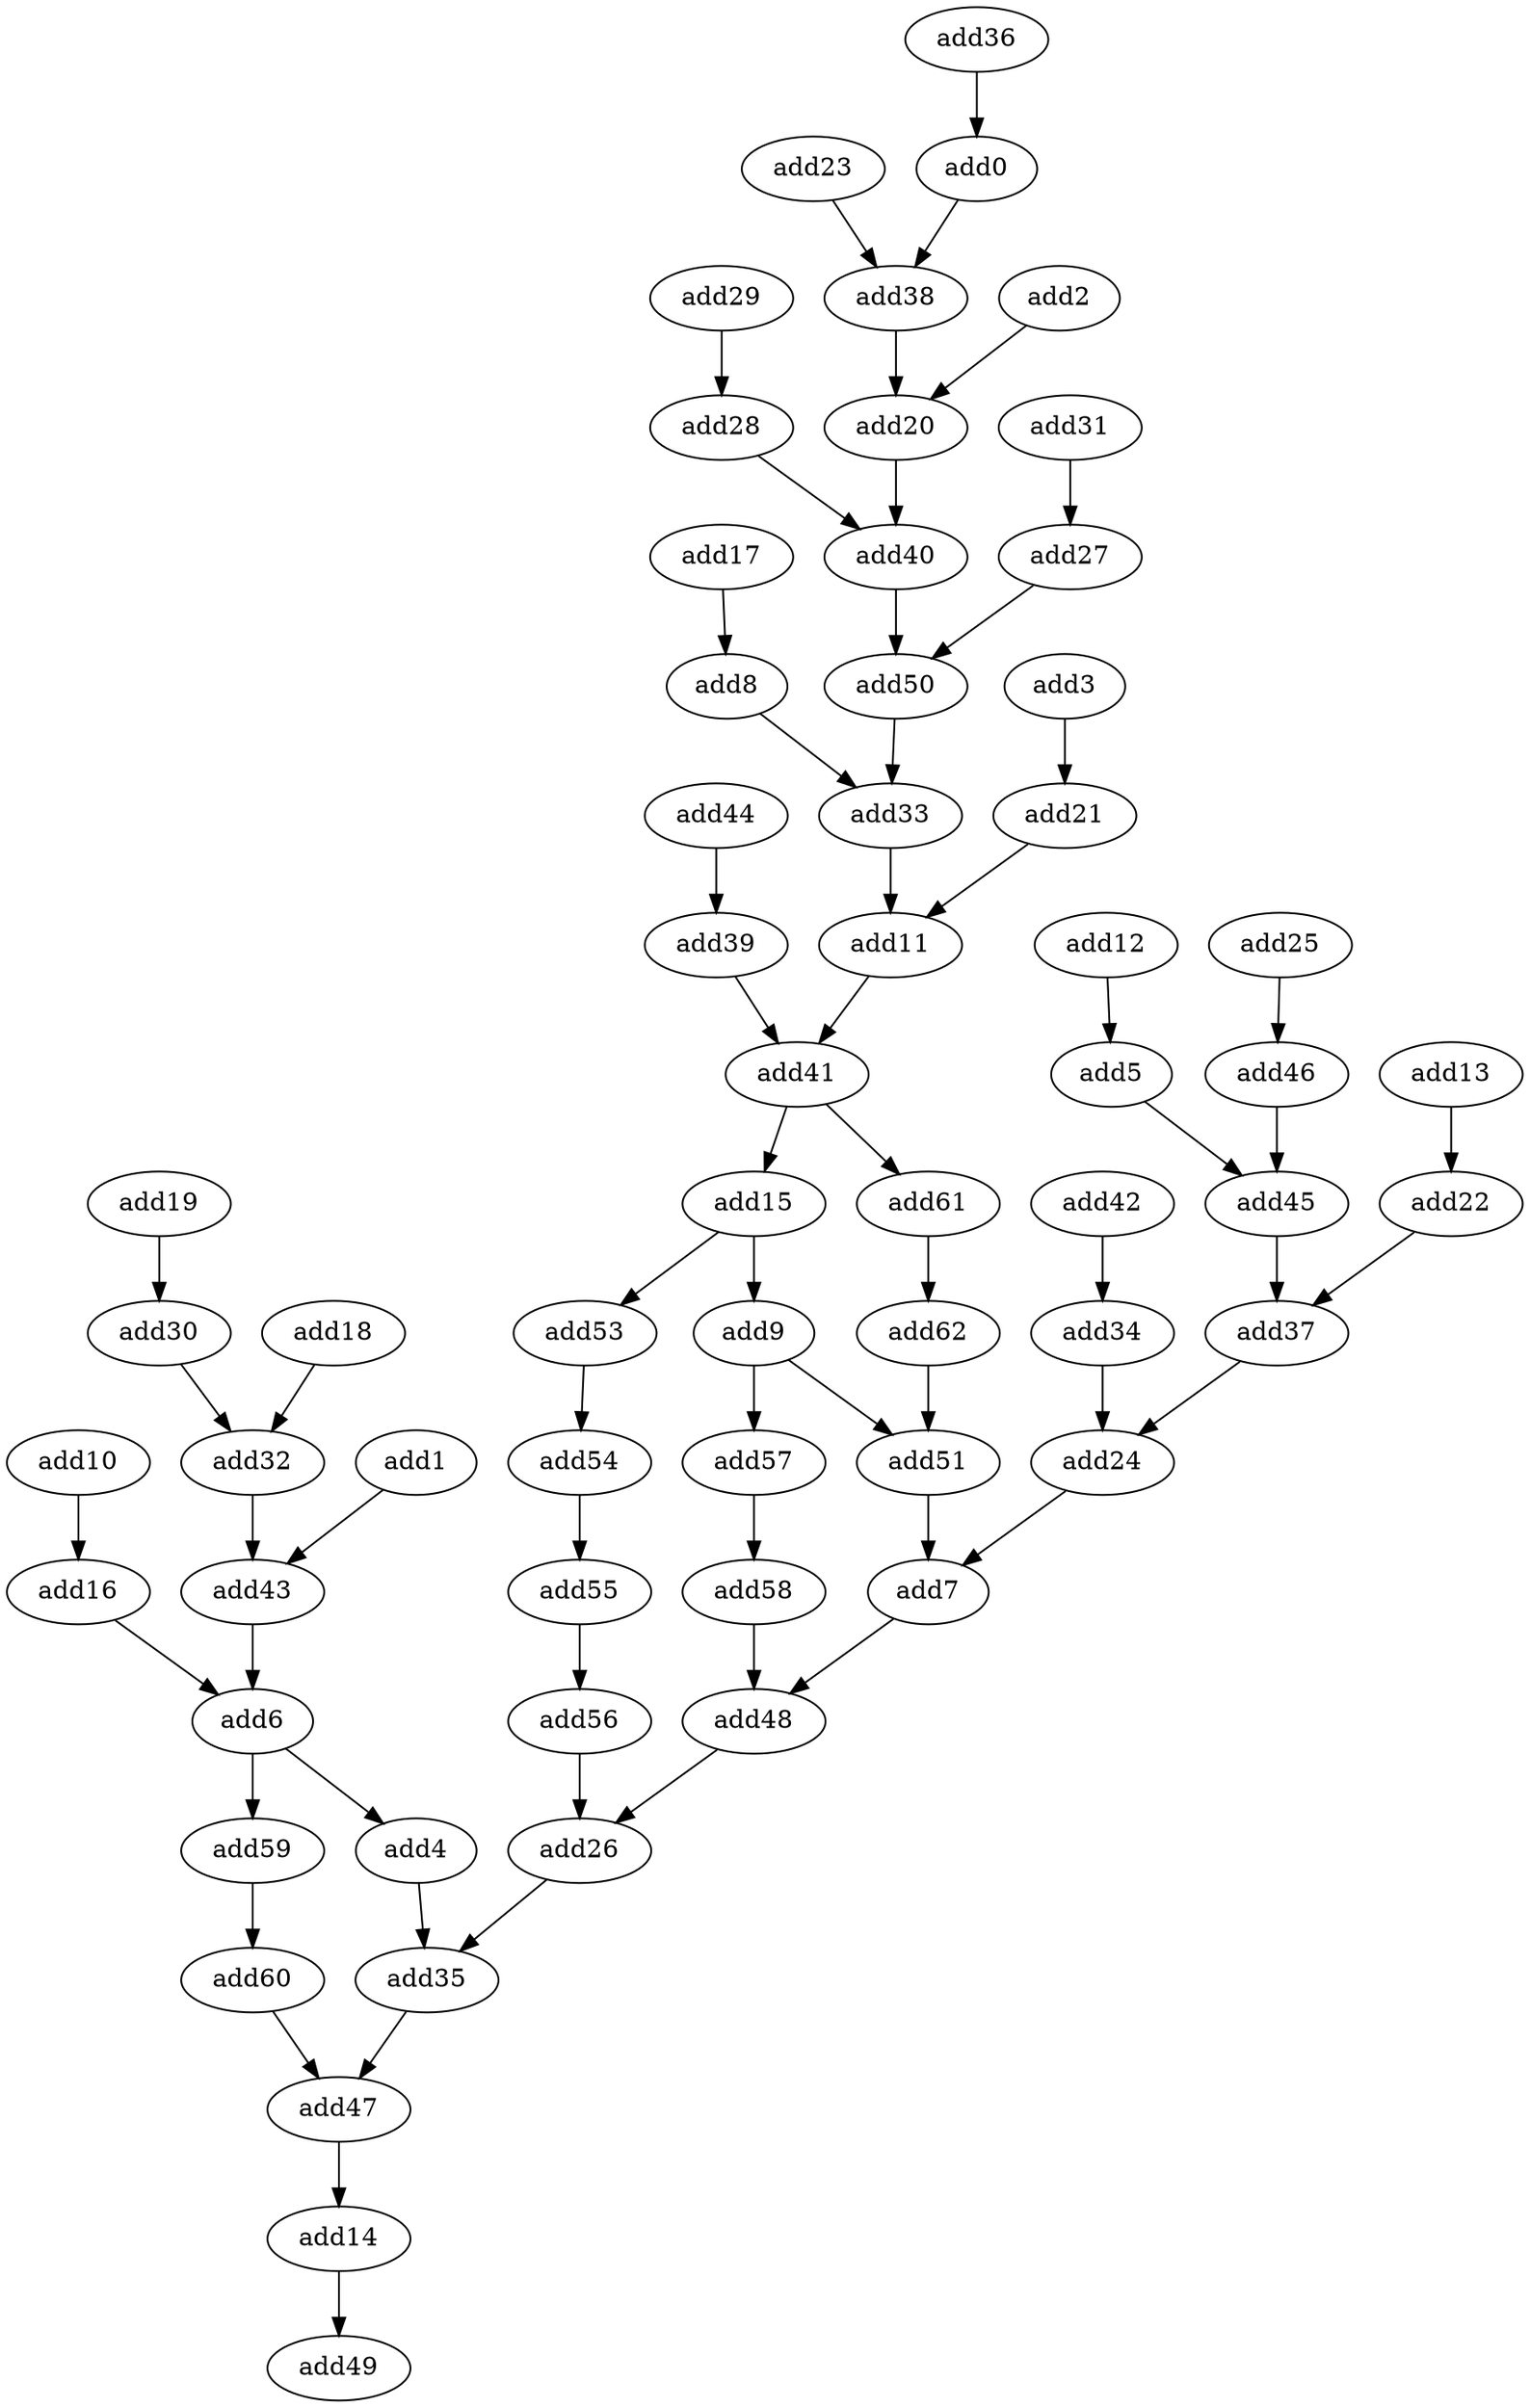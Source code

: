strict digraph  {
add0 [opcode=add];
add38 [opcode=add];
add1 [opcode=add];
add43 [opcode=add];
add2 [opcode=add];
add20 [opcode=add];
add3 [opcode=add];
add21 [opcode=add];
add4 [opcode=add];
add35 [opcode=add];
add5 [opcode=add];
add45 [opcode=add];
add6 [opcode=add];
add59 [opcode=add];
add7 [opcode=add];
add48 [opcode=add];
add8 [opcode=add];
add33 [opcode=add];
add9 [opcode=add];
add51 [opcode=add];
add57 [opcode=add];
add10 [opcode=add];
add16 [opcode=add];
add11 [opcode=add];
add41 [opcode=add];
add12 [opcode=add];
add13 [opcode=add];
add22 [opcode=add];
add14 [opcode=add];
add49 [opcode=add];
add15 [opcode=add];
add53 [opcode=add];
add17 [opcode=add];
add18 [opcode=add];
add32 [opcode=add];
add19 [opcode=add];
add30 [opcode=add];
add40 [opcode=add];
add37 [opcode=add];
add23 [opcode=add];
add24 [opcode=add];
add25 [opcode=add];
add46 [opcode=add];
add26 [opcode=add];
add27 [opcode=add];
add50 [opcode=add];
add28 [opcode=add];
add29 [opcode=add];
add31 [opcode=add];
add34 [opcode=add];
add47 [opcode=add];
add36 [opcode=add];
add39 [opcode=add];
add61 [opcode=add];
add42 [opcode=add];
add44 [opcode=add];
add54 [opcode=add];
add55 [opcode=add];
add56 [opcode=add];
add58 [opcode=add];
add60 [opcode=add];
add62 [opcode=add];
add0 -> add38;
add38 -> add20;
add1 -> add43;
add43 -> add6;
add2 -> add20;
add20 -> add40;
add3 -> add21;
add21 -> add11;
add4 -> add35;
add35 -> add47;
add5 -> add45;
add45 -> add37;
add6 -> add4;
add6 -> add59;
add59 -> add60;
add7 -> add48;
add48 -> add26;
add8 -> add33;
add33 -> add11;
add9 -> add51;
add9 -> add57;
add51 -> add7;
add57 -> add58;
add10 -> add16;
add16 -> add6;
add11 -> add41;
add41 -> add15;
add41 -> add61;
add12 -> add5;
add13 -> add22;
add22 -> add37;
add14 -> add49;
add15 -> add9;
add15 -> add53;
add53 -> add54;
add17 -> add8;
add18 -> add32;
add32 -> add43;
add19 -> add30;
add30 -> add32;
add40 -> add50;
add37 -> add24;
add23 -> add38;
add24 -> add7;
add25 -> add46;
add46 -> add45;
add26 -> add35;
add27 -> add50;
add50 -> add33;
add28 -> add40;
add29 -> add28;
add31 -> add27;
add34 -> add24;
add47 -> add14;
add36 -> add0;
add39 -> add41;
add61 -> add62;
add42 -> add34;
add44 -> add39;
add54 -> add55;
add55 -> add56;
add56 -> add26;
add58 -> add48;
add60 -> add47;
add62 -> add51;
}
